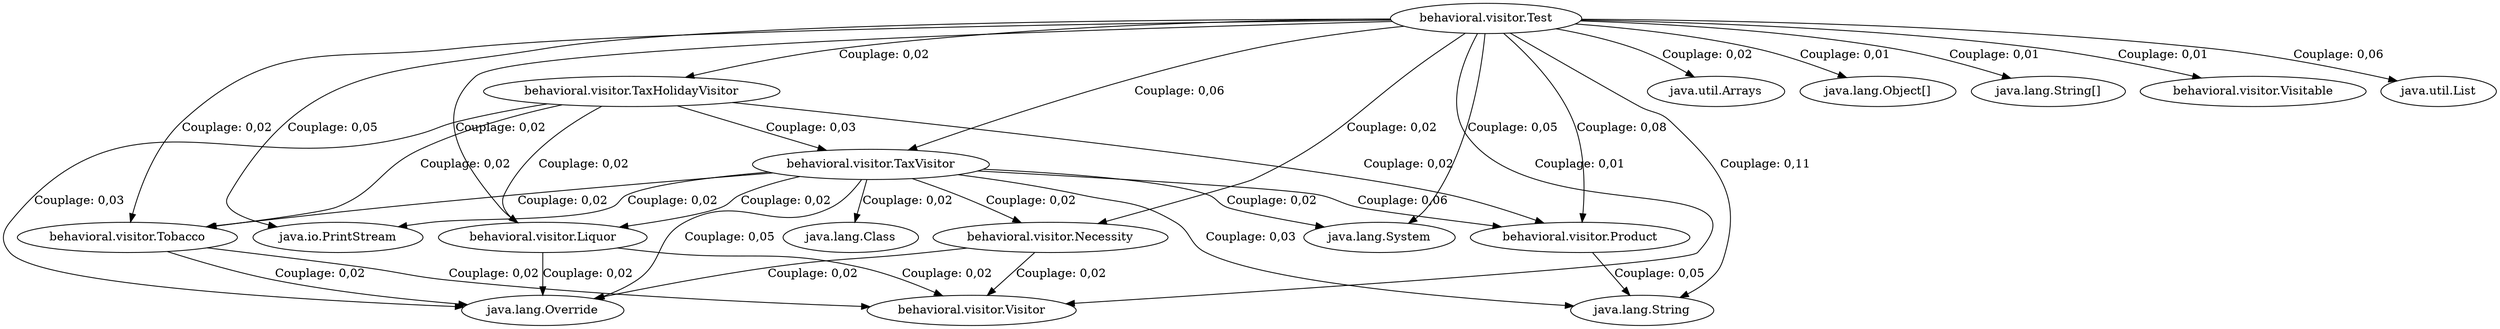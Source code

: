 digraph CouplingGraph {
"behavioral.visitor.TaxVisitor" -> "java.io.PrintStream" [label="Couplage: 0,02"];
"behavioral.visitor.TaxVisitor" -> "java.lang.Override" [label="Couplage: 0,05"];
"behavioral.visitor.TaxVisitor" -> "behavioral.visitor.Necessity" [label="Couplage: 0,02"];
"behavioral.visitor.TaxVisitor" -> "java.lang.System" [label="Couplage: 0,02"];
"behavioral.visitor.TaxVisitor" -> "behavioral.visitor.Liquor" [label="Couplage: 0,02"];
"behavioral.visitor.TaxVisitor" -> "behavioral.visitor.Tobacco" [label="Couplage: 0,02"];
"behavioral.visitor.TaxVisitor" -> "java.lang.Class" [label="Couplage: 0,02"];
"behavioral.visitor.TaxVisitor" -> "java.lang.String" [label="Couplage: 0,03"];
"behavioral.visitor.TaxVisitor" -> "behavioral.visitor.Product" [label="Couplage: 0,06"];
"behavioral.visitor.Test" -> "behavioral.visitor.TaxVisitor" [label="Couplage: 0,06"];
"behavioral.visitor.Test" -> "java.io.PrintStream" [label="Couplage: 0,05"];
"behavioral.visitor.Test" -> "java.util.Arrays" [label="Couplage: 0,02"];
"behavioral.visitor.Test" -> "java.lang.Object[]" [label="Couplage: 0,01"];
"behavioral.visitor.Test" -> "behavioral.visitor.Necessity" [label="Couplage: 0,02"];
"behavioral.visitor.Test" -> "java.lang.System" [label="Couplage: 0,05"];
"behavioral.visitor.Test" -> "behavioral.visitor.Liquor" [label="Couplage: 0,02"];
"behavioral.visitor.Test" -> "behavioral.visitor.Tobacco" [label="Couplage: 0,02"];
"behavioral.visitor.Test" -> "behavioral.visitor.TaxHolidayVisitor" [label="Couplage: 0,02"];
"behavioral.visitor.Test" -> "java.lang.String[]" [label="Couplage: 0,01"];
"behavioral.visitor.Test" -> "behavioral.visitor.Visitable" [label="Couplage: 0,01"];
"behavioral.visitor.Test" -> "java.util.List" [label="Couplage: 0,06"];
"behavioral.visitor.Test" -> "behavioral.visitor.Visitor" [label="Couplage: 0,01"];
"behavioral.visitor.Test" -> "java.lang.String" [label="Couplage: 0,11"];
"behavioral.visitor.Test" -> "behavioral.visitor.Product" [label="Couplage: 0,08"];
"behavioral.visitor.Necessity" -> "java.lang.Override" [label="Couplage: 0,02"];
"behavioral.visitor.Necessity" -> "behavioral.visitor.Visitor" [label="Couplage: 0,02"];
"behavioral.visitor.Liquor" -> "java.lang.Override" [label="Couplage: 0,02"];
"behavioral.visitor.Liquor" -> "behavioral.visitor.Visitor" [label="Couplage: 0,02"];
"behavioral.visitor.TaxHolidayVisitor" -> "behavioral.visitor.TaxVisitor" [label="Couplage: 0,03"];
"behavioral.visitor.TaxHolidayVisitor" -> "java.lang.Override" [label="Couplage: 0,03"];
"behavioral.visitor.TaxHolidayVisitor" -> "behavioral.visitor.Liquor" [label="Couplage: 0,02"];
"behavioral.visitor.TaxHolidayVisitor" -> "behavioral.visitor.Tobacco" [label="Couplage: 0,02"];
"behavioral.visitor.TaxHolidayVisitor" -> "behavioral.visitor.Product" [label="Couplage: 0,02"];
"behavioral.visitor.Tobacco" -> "java.lang.Override" [label="Couplage: 0,02"];
"behavioral.visitor.Tobacco" -> "behavioral.visitor.Visitor" [label="Couplage: 0,02"];
"behavioral.visitor.Product" -> "java.lang.String" [label="Couplage: 0,05"];
}